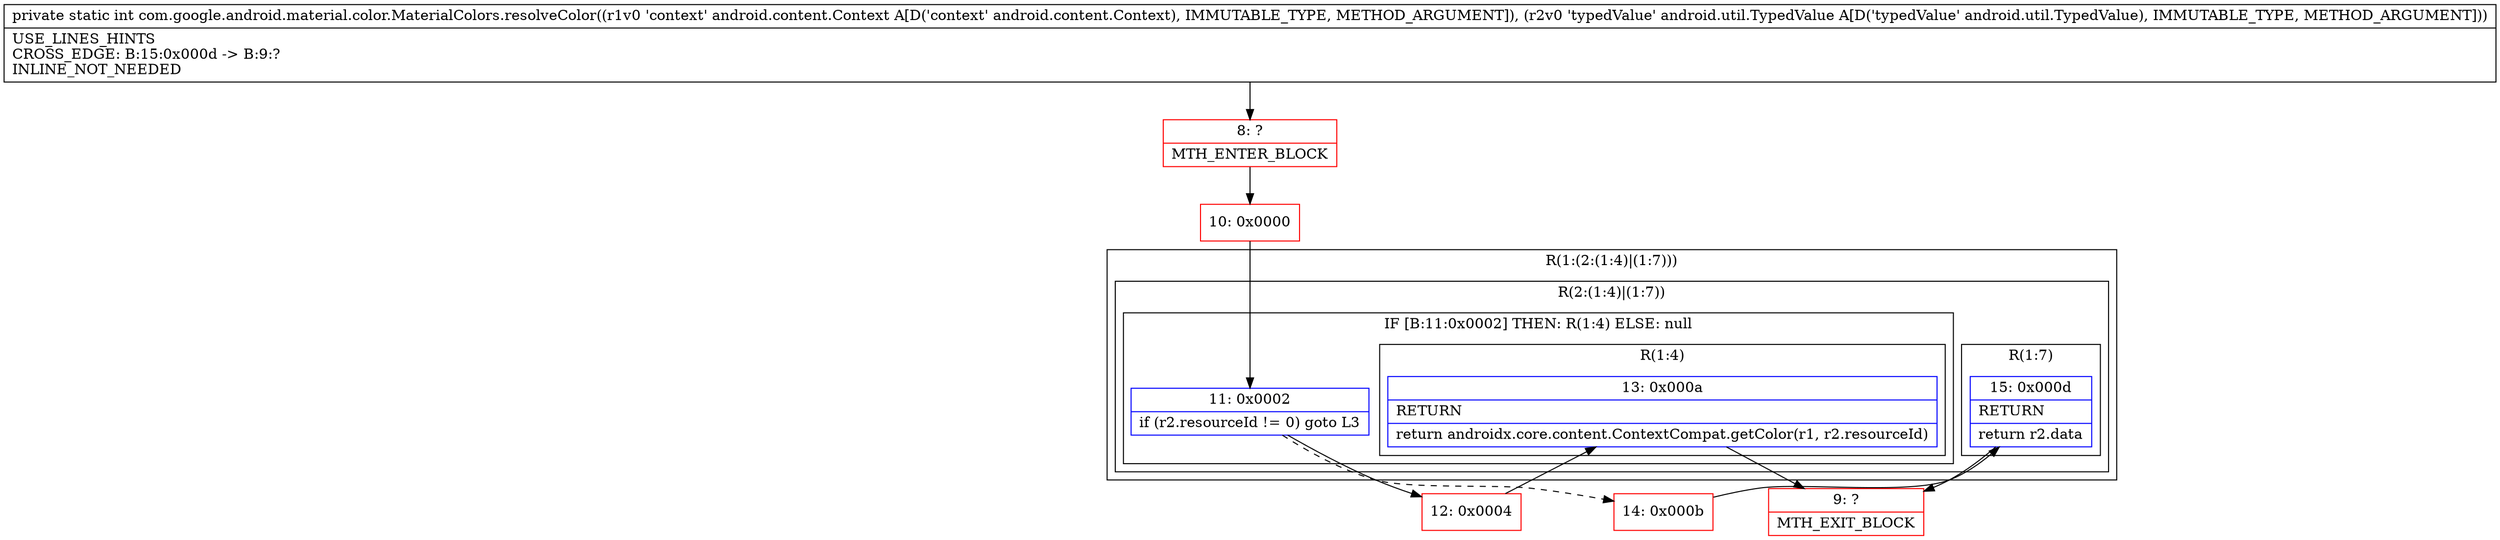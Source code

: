 digraph "CFG forcom.google.android.material.color.MaterialColors.resolveColor(Landroid\/content\/Context;Landroid\/util\/TypedValue;)I" {
subgraph cluster_Region_2091714382 {
label = "R(1:(2:(1:4)|(1:7)))";
node [shape=record,color=blue];
subgraph cluster_Region_1425770946 {
label = "R(2:(1:4)|(1:7))";
node [shape=record,color=blue];
subgraph cluster_IfRegion_1529142540 {
label = "IF [B:11:0x0002] THEN: R(1:4) ELSE: null";
node [shape=record,color=blue];
Node_11 [shape=record,label="{11\:\ 0x0002|if (r2.resourceId != 0) goto L3\l}"];
subgraph cluster_Region_1793372824 {
label = "R(1:4)";
node [shape=record,color=blue];
Node_13 [shape=record,label="{13\:\ 0x000a|RETURN\l|return androidx.core.content.ContextCompat.getColor(r1, r2.resourceId)\l}"];
}
}
subgraph cluster_Region_2129088509 {
label = "R(1:7)";
node [shape=record,color=blue];
Node_15 [shape=record,label="{15\:\ 0x000d|RETURN\l|return r2.data\l}"];
}
}
}
Node_8 [shape=record,color=red,label="{8\:\ ?|MTH_ENTER_BLOCK\l}"];
Node_10 [shape=record,color=red,label="{10\:\ 0x0000}"];
Node_12 [shape=record,color=red,label="{12\:\ 0x0004}"];
Node_9 [shape=record,color=red,label="{9\:\ ?|MTH_EXIT_BLOCK\l}"];
Node_14 [shape=record,color=red,label="{14\:\ 0x000b}"];
MethodNode[shape=record,label="{private static int com.google.android.material.color.MaterialColors.resolveColor((r1v0 'context' android.content.Context A[D('context' android.content.Context), IMMUTABLE_TYPE, METHOD_ARGUMENT]), (r2v0 'typedValue' android.util.TypedValue A[D('typedValue' android.util.TypedValue), IMMUTABLE_TYPE, METHOD_ARGUMENT]))  | USE_LINES_HINTS\lCROSS_EDGE: B:15:0x000d \-\> B:9:?\lINLINE_NOT_NEEDED\l}"];
MethodNode -> Node_8;Node_11 -> Node_12;
Node_11 -> Node_14[style=dashed];
Node_13 -> Node_9;
Node_15 -> Node_9;
Node_8 -> Node_10;
Node_10 -> Node_11;
Node_12 -> Node_13;
Node_14 -> Node_15;
}

